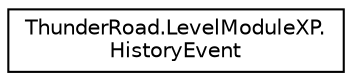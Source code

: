 digraph "Graphical Class Hierarchy"
{
 // LATEX_PDF_SIZE
  edge [fontname="Helvetica",fontsize="10",labelfontname="Helvetica",labelfontsize="10"];
  node [fontname="Helvetica",fontsize="10",shape=record];
  rankdir="LR";
  Node0 [label="ThunderRoad.LevelModuleXP.\lHistoryEvent",height=0.2,width=0.4,color="black", fillcolor="white", style="filled",URL="$class_thunder_road_1_1_level_module_x_p_1_1_history_event.html",tooltip="Class HistoryEvent."];
}
